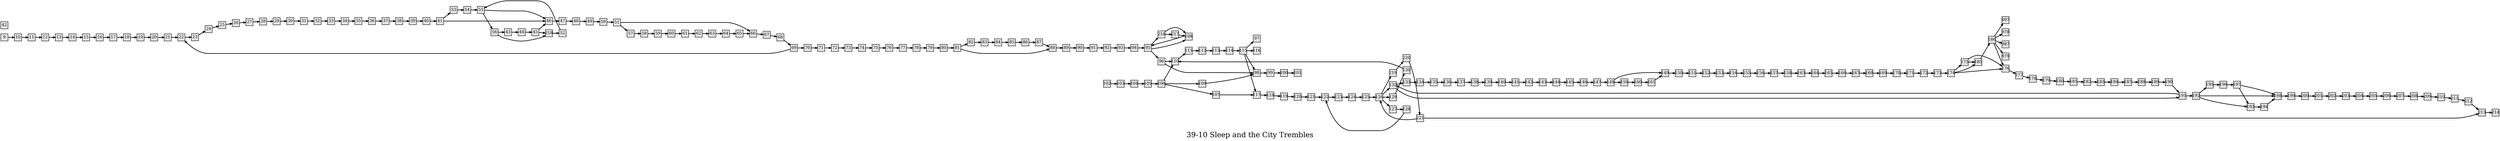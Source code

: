digraph g{
  graph [ label="39-10 Sleep and the City Trembles" rankdir=LR, ordering=out, fontsize=36, nodesep="0.35", ranksep="0.45"];
  node  [shape=rect, penwidth=2, fontsize=20, style=filled, fillcolor=grey90, margin="0,0", labelfloat=true, regular=true, fixedsize=true];
  edge  [labelfloat=true, penwidth=3, fontsize=12];
  // ---;
  // group  : Katz;
  // id     : 39-10;
  // gbid   :;
  // series :;
  // title  :;
  // author :;
  // credit:;
  // - name : Yee-Ann Wong;
  // role : encoder;
  // date : 2017-09-16;
  // - name : Jeremy Douglass;
  // role : editor;
  // date : 2018-04-28;
  // render:;
  // - name   : small;
  // styles : gvStyles-small.txt;
  // engine : dot;
  // comment: >;
  
  // ---;
  
  // From | To | Label;
  
  9 -> 10;
  10 -> 11;
  11 -> 12;
  12 -> 13;
  13 -> 14;
  14 -> 15;
  15 -> 16;
  16 -> 17;
  17 -> 18;
  18 -> 19;
  19 -> 20;
  20 -> 21;
  21 -> 22;
  22 -> 23;
  23 -> 24;
  24 -> 25;
  25 -> 26;
  26 -> 27;
  27 -> 28;
  28 -> 29;
  29 -> 30;
  30 -> 31;
  31 -> 32;
  32 -> 33;
  33 -> 34;
  34 -> 35;
  35 -> 36;
  36 -> 37;
  37 -> 38;
  38 -> 39;
  39 -> 40;
  40 -> 41;
  41 -> 53;
  41 -> 46;
  42;	// sassy ‘quit reading like a normal person and make a decision’ page
  43 -> 44;
  44 -> 45;
  45 -> 46;
  45 -> 218;
  46 -> 47;
  47 -> 48;
  48 -> 49;
  49 -> 50;
  50 -> 51;
  51 -> 66;
  51 -> 57;
  52 -> 55;
  53 -> 54;
  54 -> 55;
  55 -> 46;
  55 -> 56;
  56 -> 43;
  56 -> 218;
  57 -> 58;
  58 -> 59;
  59 -> 60;
  60 -> 61;
  61 -> 62;
  62 -> 63;
  63 -> 64;
  64 -> 65;
  65 -> 66;
  66 -> 67;
  67 -> 68;
  68 -> 69;
  69 -> 22;	// ref
  69 -> 70;
  70 -> 71;
  71 -> 72;
  72 -> 73;
  73 -> 74;
  74 -> 75;
  75 -> 76;
  76 -> 77;
  77 -> 78;
  78 -> 79;
  79 -> 80;
  80 -> 81;
  81 -> 82;
  81 -> 88;
  82 -> 83;
  83 -> 84;
  84 -> 85;
  85 -> 86;	// youcheatedandI’mproudofyou
  86 -> 87;
  87 -> 88;
  88 -> 89;
  89 -> 90;
  90 -> 91;
  91 -> 92;
  92 -> 93;
  93 -> 94;
  94 -> 95;
  95 -> 216;	// ref
  95 -> 108;	// ref
  95 -> 96;
  96 -> 110;
  96 -> 98;
  216 -> 108;	// ref
  98 -> 99;
  99 -> 100;
  100 -> 101;
  102 -> 103;
  103 -> 104;
  104 -> 105;
  105 -> 106;
  106 -> 110;
  106 -> 109;
  106 -> 107;
  107 -> 117;
  108 -> 95;
  109 -> 98;
  110 -> 111;
  111 -> 112;
  112 -> 113;
  113 -> 114;
  114 -> 115;
  115 -> 98;
  115 -> 117;
  115 -> 97;
  115 -> 116;	// ref
  117 -> 118;
  118 -> 119;
  119 -> 120;
  120 -> 121;
  121 -> 122;
  122 -> 123;
  123 -> 124;
  124 -> 125;
  125 -> 126;
  126 -> 219;	// ref
  126 -> 132;
  126 -> 129;
  126 -> 127;
  127 -> 128;
  128 -> 122;
  129 -> 130;
  130 -> 110;
  132 -> 133;
  133 -> 134;
  134 -> 135;
  135 -> 136;
  136 -> 137;
  137 -> 138;
  138 -> 139;
  139 -> 140;
  140 -> 141;
  141 -> 142;
  142 -> 143;
  143 -> 144;
  144 -> 145;
  145 -> 146;
  146 -> 147;
  147 -> 148;
  148 -> 149;
  148 -> 159;
  149 -> 150;
  150 -> 151;
  151 -> 152;
  152 -> 153;
  153 -> 154;
  154 -> 155;
  155 -> 156;
  156 -> 157;
  157 -> 158;
  158 -> 163;
  159 -> 160;
  160 -> 161;
  161 -> 149;
  163 -> 164;
  164 -> 165;
  165 -> 166;
  166 -> 167;
  167 -> 168;
  168 -> 169;
  169 -> 170;
  170 -> 171;
  171 -> 172;
  172 -> 173;
  173 -> 174;
  174 -> 175;
  174 -> 176;
  174 -> 185;
  175 -> 176;
  175 -> 185;
  176 -> 177;
  177 -> 178;
  178 -> 179;
  179 -> 180;
  180 -> 181;
  181 -> 182;
  182 -> 183;
  183 -> 184;
  184 -> 187;
  185 -> 186;
  186 -> 897;	// this is
  186 -> 978;	// the sassiest book
  186 -> 987;	// i have ever read
  186 -> 879;	// these 4 answers are fake theres only 1 real choice
  186 -> 176;	// the only real choice
  187 -> 188;
  188 -> 189;
  189 -> 190;
  190 -> 191;
  191 -> 132;	// reread
  191 -> 192;
  132 -> 191;	// sent back to reread if from 191
  192 -> 195;
  192 -> 198;
  192 -> 193;
  193 -> 194;
  194 -> 198;
  195 -> 196;
  196 -> 197;
  197 -> 198;
  197 -> 193;
  198 -> 199;
  199 -> 200;
  200 -> 201;
  201 -> 202;
  202 -> 203;
  203 -> 204;
  204 -> 205;
  205 -> 206;
  206 -> 207;
  207 -> 208;
  208 -> 209;
  209 -> 210;
  210 -> 211;
  211 -> 212;
  212 -> 213;
  213 -> 214;
  216 -> 217;
  217 -> 108;
  218 -> 52;
  219 -> 220;
  220 -> 221;
  221 -> 126;
  221 -> 213;
}


